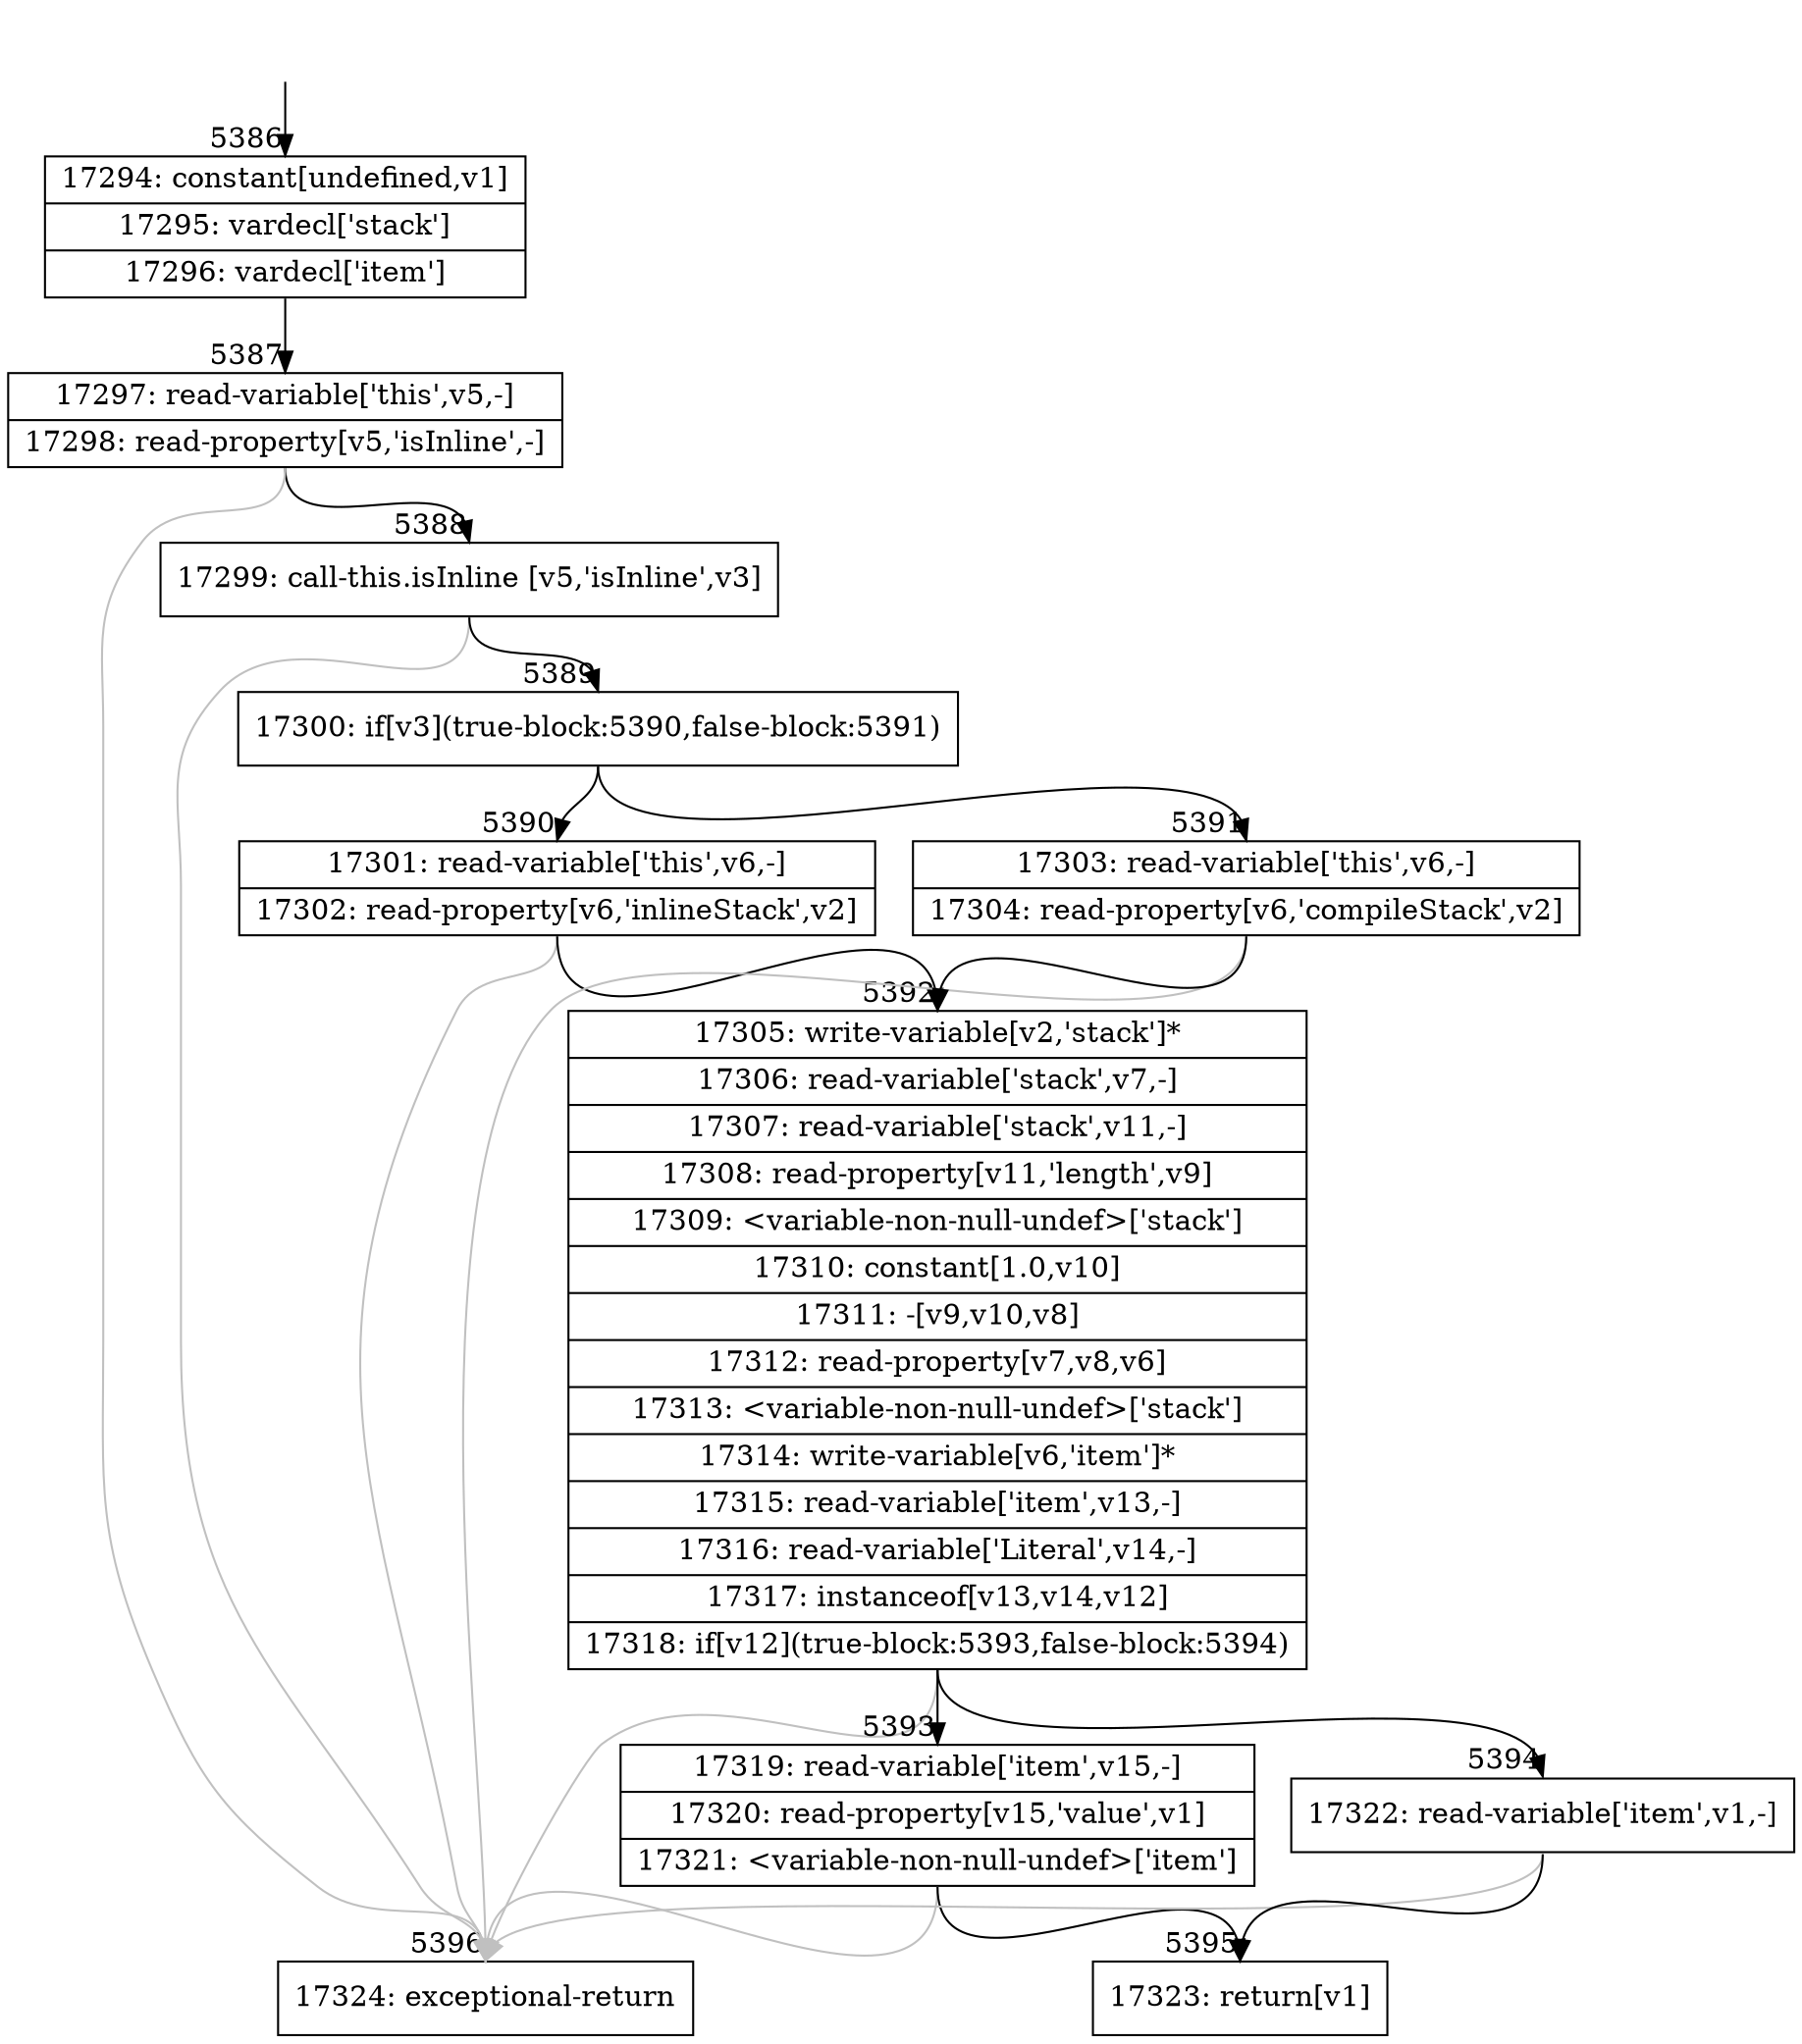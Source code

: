 digraph {
rankdir="TD"
BB_entry256[shape=none,label=""];
BB_entry256 -> BB5386 [tailport=s, headport=n, headlabel="    5386"]
BB5386 [shape=record label="{17294: constant[undefined,v1]|17295: vardecl['stack']|17296: vardecl['item']}" ] 
BB5386 -> BB5387 [tailport=s, headport=n, headlabel="      5387"]
BB5387 [shape=record label="{17297: read-variable['this',v5,-]|17298: read-property[v5,'isInline',-]}" ] 
BB5387 -> BB5388 [tailport=s, headport=n, headlabel="      5388"]
BB5387 -> BB5396 [tailport=s, headport=n, color=gray, headlabel="      5396"]
BB5388 [shape=record label="{17299: call-this.isInline [v5,'isInline',v3]}" ] 
BB5388 -> BB5389 [tailport=s, headport=n, headlabel="      5389"]
BB5388 -> BB5396 [tailport=s, headport=n, color=gray]
BB5389 [shape=record label="{17300: if[v3](true-block:5390,false-block:5391)}" ] 
BB5389 -> BB5390 [tailport=s, headport=n, headlabel="      5390"]
BB5389 -> BB5391 [tailport=s, headport=n, headlabel="      5391"]
BB5390 [shape=record label="{17301: read-variable['this',v6,-]|17302: read-property[v6,'inlineStack',v2]}" ] 
BB5390 -> BB5392 [tailport=s, headport=n, headlabel="      5392"]
BB5390 -> BB5396 [tailport=s, headport=n, color=gray]
BB5391 [shape=record label="{17303: read-variable['this',v6,-]|17304: read-property[v6,'compileStack',v2]}" ] 
BB5391 -> BB5392 [tailport=s, headport=n]
BB5391 -> BB5396 [tailport=s, headport=n, color=gray]
BB5392 [shape=record label="{17305: write-variable[v2,'stack']*|17306: read-variable['stack',v7,-]|17307: read-variable['stack',v11,-]|17308: read-property[v11,'length',v9]|17309: \<variable-non-null-undef\>['stack']|17310: constant[1.0,v10]|17311: -[v9,v10,v8]|17312: read-property[v7,v8,v6]|17313: \<variable-non-null-undef\>['stack']|17314: write-variable[v6,'item']*|17315: read-variable['item',v13,-]|17316: read-variable['Literal',v14,-]|17317: instanceof[v13,v14,v12]|17318: if[v12](true-block:5393,false-block:5394)}" ] 
BB5392 -> BB5393 [tailport=s, headport=n, headlabel="      5393"]
BB5392 -> BB5394 [tailport=s, headport=n, headlabel="      5394"]
BB5392 -> BB5396 [tailport=s, headport=n, color=gray]
BB5393 [shape=record label="{17319: read-variable['item',v15,-]|17320: read-property[v15,'value',v1]|17321: \<variable-non-null-undef\>['item']}" ] 
BB5393 -> BB5395 [tailport=s, headport=n, headlabel="      5395"]
BB5393 -> BB5396 [tailport=s, headport=n, color=gray]
BB5394 [shape=record label="{17322: read-variable['item',v1,-]}" ] 
BB5394 -> BB5395 [tailport=s, headport=n]
BB5394 -> BB5396 [tailport=s, headport=n, color=gray]
BB5395 [shape=record label="{17323: return[v1]}" ] 
BB5396 [shape=record label="{17324: exceptional-return}" ] 
//#$~ 3517
}
